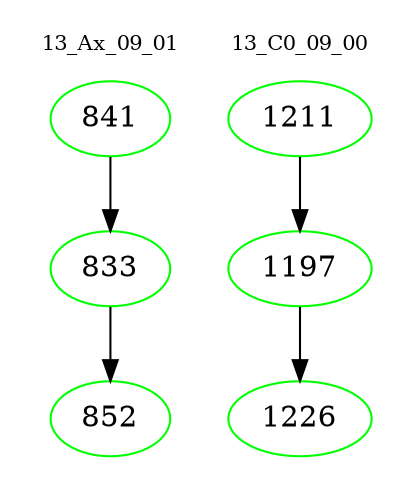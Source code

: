 digraph{
subgraph cluster_0 {
color = white
label = "13_Ax_09_01";
fontsize=10;
T0_841 [label="841", color="green"]
T0_841 -> T0_833 [color="black"]
T0_833 [label="833", color="green"]
T0_833 -> T0_852 [color="black"]
T0_852 [label="852", color="green"]
}
subgraph cluster_1 {
color = white
label = "13_C0_09_00";
fontsize=10;
T1_1211 [label="1211", color="green"]
T1_1211 -> T1_1197 [color="black"]
T1_1197 [label="1197", color="green"]
T1_1197 -> T1_1226 [color="black"]
T1_1226 [label="1226", color="green"]
}
}
